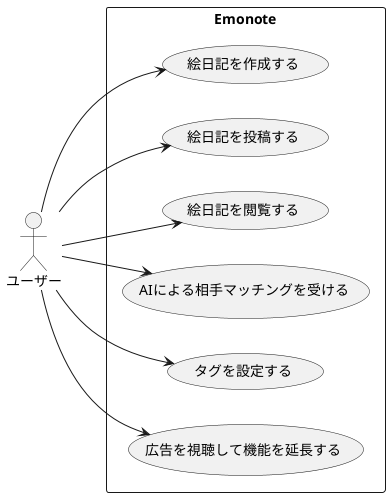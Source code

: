 @startuml Emonoteユースケース図
left to right direction
actor ユーザー as U

rectangle Emonote {
  usecase "絵日記を作成する" as UC1
  usecase "絵日記を投稿する" as UC2
  usecase "絵日記を閲覧する" as UC3
  usecase "AIによる相手マッチングを受ける" as UC4
  usecase "タグを設定する" as UC5
  usecase "広告を視聴して機能を延長する" as UC6
}

U --> UC1
U --> UC2
U --> UC3
U --> UC4
U --> UC5
U --> UC6

@enduml
